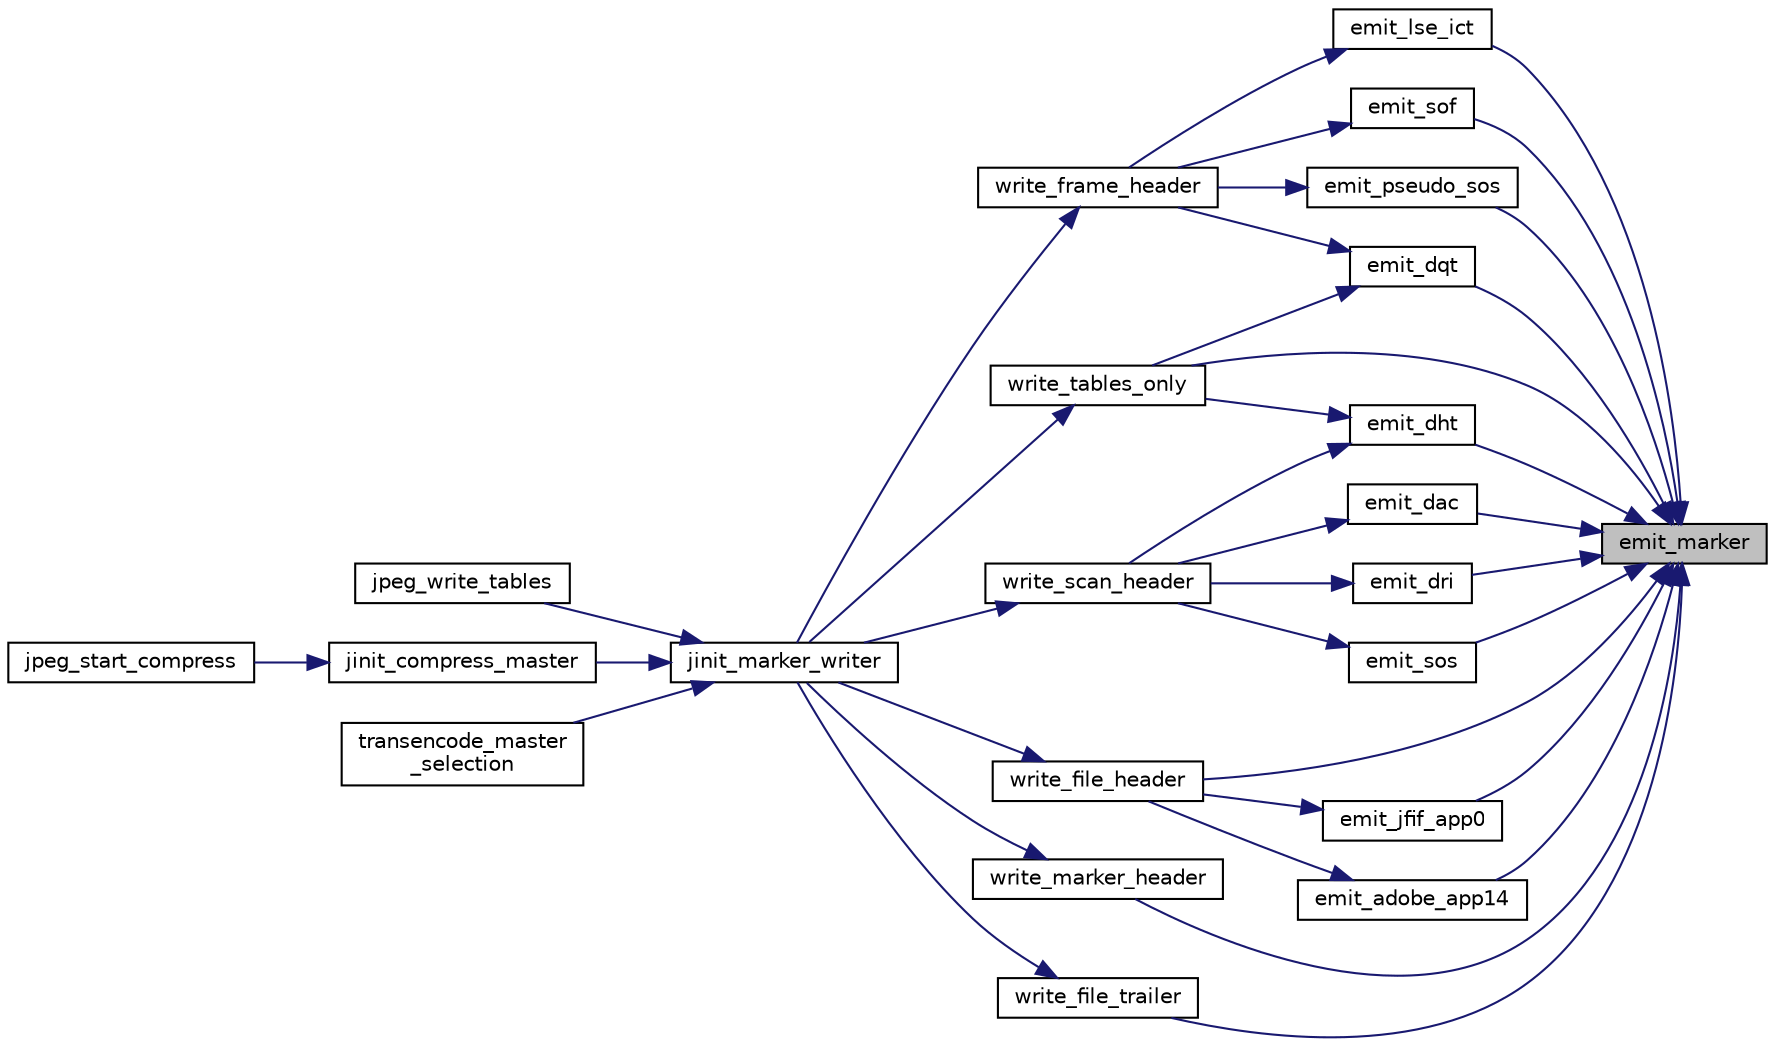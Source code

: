 digraph "emit_marker"
{
 // LATEX_PDF_SIZE
  bgcolor="transparent";
  edge [fontname="Helvetica",fontsize="10",labelfontname="Helvetica",labelfontsize="10"];
  node [fontname="Helvetica",fontsize="10",shape=record];
  rankdir="RL";
  Node131 [label="emit_marker",height=0.2,width=0.4,color="black", fillcolor="grey75", style="filled", fontcolor="black",tooltip=" "];
  Node131 -> Node132 [dir="back",color="midnightblue",fontsize="10",style="solid"];
  Node132 [label="emit_dqt",height=0.2,width=0.4,color="black",URL="$jcmarker_8c.html#a6cc5e3a20e8bad4d24479574747cce64",tooltip=" "];
  Node132 -> Node133 [dir="back",color="midnightblue",fontsize="10",style="solid"];
  Node133 [label="write_frame_header",height=0.2,width=0.4,color="black",URL="$jcmarker_8c.html#a3ca174ee750f1f7a7d703f49cece9734",tooltip=" "];
  Node133 -> Node134 [dir="back",color="midnightblue",fontsize="10",style="solid"];
  Node134 [label="jinit_marker_writer",height=0.2,width=0.4,color="black",URL="$jcmarker_8c.html#aa9195332f50b4cc182fa49c24abf9e22",tooltip=" "];
  Node134 -> Node135 [dir="back",color="midnightblue",fontsize="10",style="solid"];
  Node135 [label="jpeg_write_tables",height=0.2,width=0.4,color="black",URL="$jcapimin_8c.html#ad476429912a2ceb2f1606326fbbb64f2",tooltip=" "];
  Node134 -> Node136 [dir="back",color="midnightblue",fontsize="10",style="solid"];
  Node136 [label="jinit_compress_master",height=0.2,width=0.4,color="black",URL="$jcinit_8c.html#a9b434908559c6849283fcac944250b3b",tooltip=" "];
  Node136 -> Node137 [dir="back",color="midnightblue",fontsize="10",style="solid"];
  Node137 [label="jpeg_start_compress",height=0.2,width=0.4,color="black",URL="$jcapistd_8c.html#aacff7627af44bc9457601ba15577162d",tooltip=" "];
  Node134 -> Node138 [dir="back",color="midnightblue",fontsize="10",style="solid"];
  Node138 [label="transencode_master\l_selection",height=0.2,width=0.4,color="black",URL="$jctrans_8c.html#ae87fac6bd08f4b513d2f7f5629586733",tooltip=" "];
  Node132 -> Node139 [dir="back",color="midnightblue",fontsize="10",style="solid"];
  Node139 [label="write_tables_only",height=0.2,width=0.4,color="black",URL="$jcmarker_8c.html#af5564bc6ecf1f982f588f18637c73906",tooltip=" "];
  Node139 -> Node134 [dir="back",color="midnightblue",fontsize="10",style="solid"];
  Node131 -> Node140 [dir="back",color="midnightblue",fontsize="10",style="solid"];
  Node140 [label="emit_dht",height=0.2,width=0.4,color="black",URL="$jcmarker_8c.html#a839c33d6c5d9883577d83ce4cfcf88a6",tooltip=" "];
  Node140 -> Node141 [dir="back",color="midnightblue",fontsize="10",style="solid"];
  Node141 [label="write_scan_header",height=0.2,width=0.4,color="black",URL="$jcmarker_8c.html#ade06dd93aedf31146a4833c22b7bd57b",tooltip=" "];
  Node141 -> Node134 [dir="back",color="midnightblue",fontsize="10",style="solid"];
  Node140 -> Node139 [dir="back",color="midnightblue",fontsize="10",style="solid"];
  Node131 -> Node142 [dir="back",color="midnightblue",fontsize="10",style="solid"];
  Node142 [label="emit_dac",height=0.2,width=0.4,color="black",URL="$jcmarker_8c.html#a92d70e6b832c43ede38ced054866a3cc",tooltip=" "];
  Node142 -> Node141 [dir="back",color="midnightblue",fontsize="10",style="solid"];
  Node131 -> Node143 [dir="back",color="midnightblue",fontsize="10",style="solid"];
  Node143 [label="emit_dri",height=0.2,width=0.4,color="black",URL="$jcmarker_8c.html#a76c638a8685ee48aa414de476b5998d6",tooltip=" "];
  Node143 -> Node141 [dir="back",color="midnightblue",fontsize="10",style="solid"];
  Node131 -> Node144 [dir="back",color="midnightblue",fontsize="10",style="solid"];
  Node144 [label="emit_lse_ict",height=0.2,width=0.4,color="black",URL="$jcmarker_8c.html#aeb3414e165d24b8d43e1adbc45144c1d",tooltip=" "];
  Node144 -> Node133 [dir="back",color="midnightblue",fontsize="10",style="solid"];
  Node131 -> Node145 [dir="back",color="midnightblue",fontsize="10",style="solid"];
  Node145 [label="emit_sof",height=0.2,width=0.4,color="black",URL="$jcmarker_8c.html#a8bb5c40405a1291ecec9963ae578ea1b",tooltip=" "];
  Node145 -> Node133 [dir="back",color="midnightblue",fontsize="10",style="solid"];
  Node131 -> Node146 [dir="back",color="midnightblue",fontsize="10",style="solid"];
  Node146 [label="emit_sos",height=0.2,width=0.4,color="black",URL="$jcmarker_8c.html#ae72bfcae96db1561502599d5e2fad2e1",tooltip=" "];
  Node146 -> Node141 [dir="back",color="midnightblue",fontsize="10",style="solid"];
  Node131 -> Node147 [dir="back",color="midnightblue",fontsize="10",style="solid"];
  Node147 [label="emit_pseudo_sos",height=0.2,width=0.4,color="black",URL="$jcmarker_8c.html#a71e6a2ffc5e8ad85093f13e63e20245e",tooltip=" "];
  Node147 -> Node133 [dir="back",color="midnightblue",fontsize="10",style="solid"];
  Node131 -> Node148 [dir="back",color="midnightblue",fontsize="10",style="solid"];
  Node148 [label="emit_jfif_app0",height=0.2,width=0.4,color="black",URL="$jcmarker_8c.html#ad0957068cf43f1aa44ed160e1b411052",tooltip=" "];
  Node148 -> Node149 [dir="back",color="midnightblue",fontsize="10",style="solid"];
  Node149 [label="write_file_header",height=0.2,width=0.4,color="black",URL="$jcmarker_8c.html#a0a1af4c95150b6cc958ce4a04580800d",tooltip=" "];
  Node149 -> Node134 [dir="back",color="midnightblue",fontsize="10",style="solid"];
  Node131 -> Node150 [dir="back",color="midnightblue",fontsize="10",style="solid"];
  Node150 [label="emit_adobe_app14",height=0.2,width=0.4,color="black",URL="$jcmarker_8c.html#a19ee6b6104b8026995037a20745879f6",tooltip=" "];
  Node150 -> Node149 [dir="back",color="midnightblue",fontsize="10",style="solid"];
  Node131 -> Node151 [dir="back",color="midnightblue",fontsize="10",style="solid"];
  Node151 [label="write_marker_header",height=0.2,width=0.4,color="black",URL="$jcmarker_8c.html#a8c03fbb86d90f4dddf41d4d7002ec881",tooltip=" "];
  Node151 -> Node134 [dir="back",color="midnightblue",fontsize="10",style="solid"];
  Node131 -> Node149 [dir="back",color="midnightblue",fontsize="10",style="solid"];
  Node131 -> Node152 [dir="back",color="midnightblue",fontsize="10",style="solid"];
  Node152 [label="write_file_trailer",height=0.2,width=0.4,color="black",URL="$jcmarker_8c.html#ab695fb3ccfb33e10a7d80689cd08d166",tooltip=" "];
  Node152 -> Node134 [dir="back",color="midnightblue",fontsize="10",style="solid"];
  Node131 -> Node139 [dir="back",color="midnightblue",fontsize="10",style="solid"];
}
